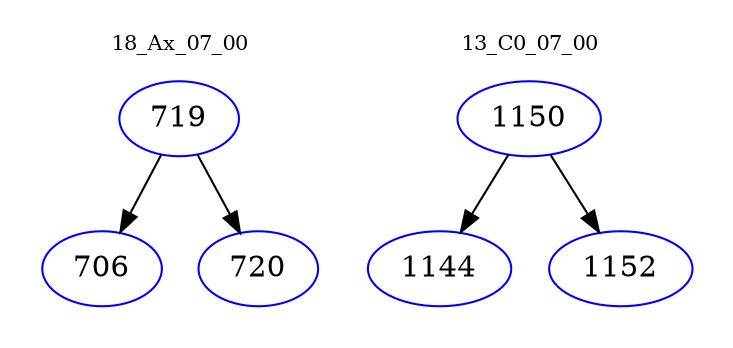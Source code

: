 digraph{
subgraph cluster_0 {
color = white
label = "18_Ax_07_00";
fontsize=10;
T0_719 [label="719", color="blue"]
T0_719 -> T0_706 [color="black"]
T0_706 [label="706", color="blue"]
T0_719 -> T0_720 [color="black"]
T0_720 [label="720", color="blue"]
}
subgraph cluster_1 {
color = white
label = "13_C0_07_00";
fontsize=10;
T1_1150 [label="1150", color="blue"]
T1_1150 -> T1_1144 [color="black"]
T1_1144 [label="1144", color="blue"]
T1_1150 -> T1_1152 [color="black"]
T1_1152 [label="1152", color="blue"]
}
}
